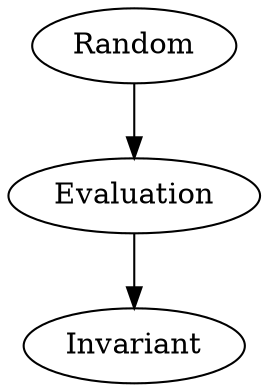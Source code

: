 digraph {
    Input[label="Random"]
    Evaluation
    Analysis[label="Invariant"]

    Input -> Evaluation
    Evaluation -> Analysis
}
